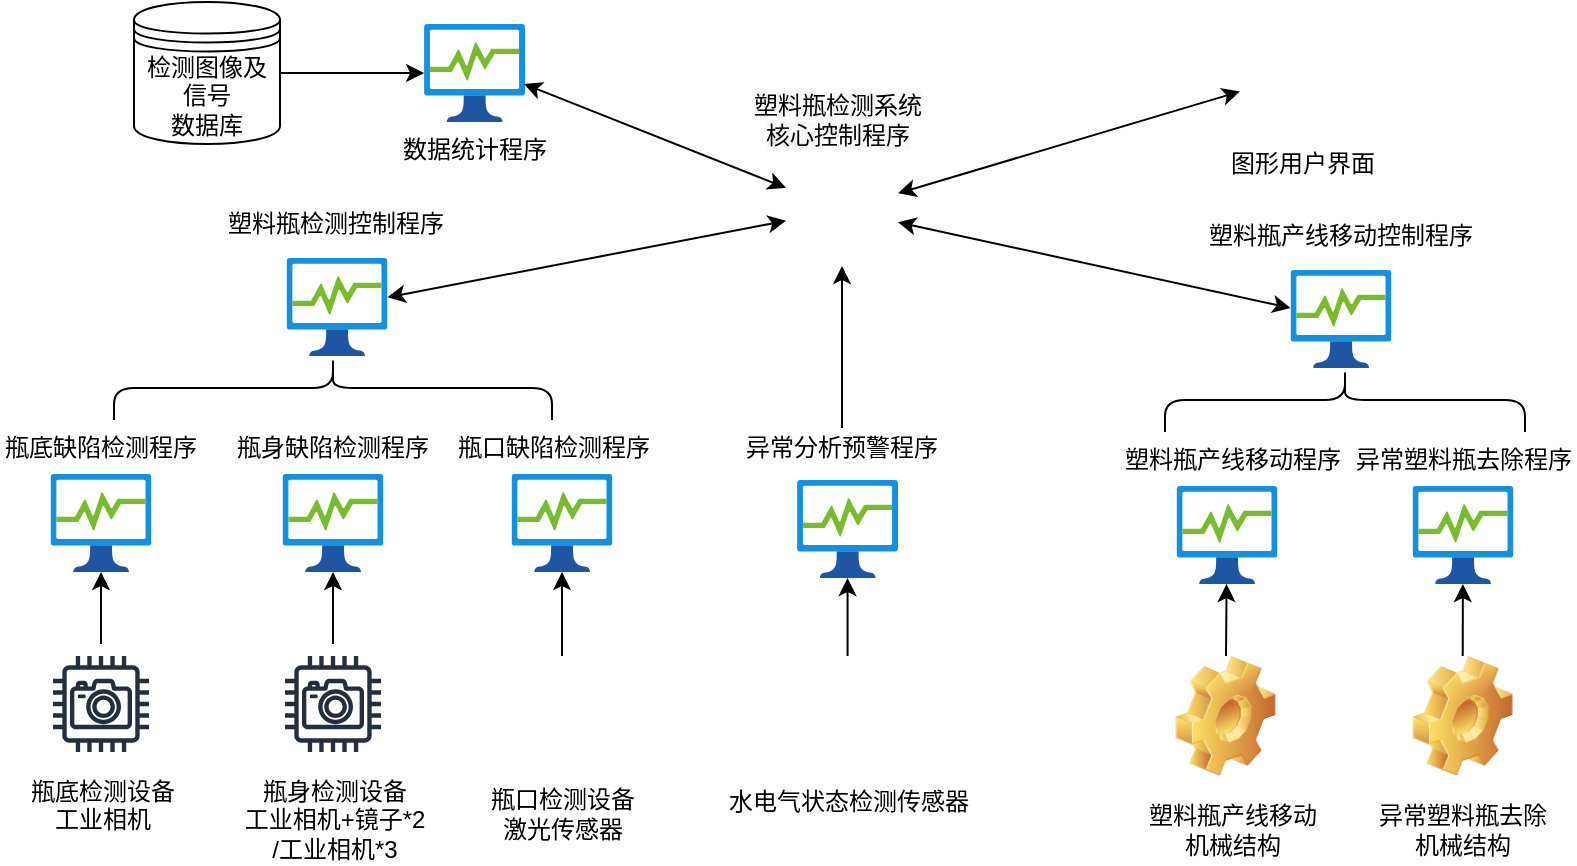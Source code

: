 <mxfile version="15.0.6" type="github">
  <diagram id="prtHgNgQTEPvFCAcTncT" name="Page-1">
    <mxGraphModel dx="1219" dy="550" grid="0" gridSize="10" guides="1" tooltips="1" connect="1" arrows="1" fold="1" page="1" pageScale="1" pageWidth="827" pageHeight="1169" math="0" shadow="0">
      <root>
        <mxCell id="0" />
        <mxCell id="1" parent="0" />
        <mxCell id="rq96tPClowwqihXNM7a8-43" value="&lt;span&gt;检测图像及信号&lt;/span&gt;&lt;br&gt;&lt;span&gt;数据库&lt;/span&gt;" style="shape=datastore;whiteSpace=wrap;html=1;" parent="1" vertex="1">
          <mxGeometry x="72" y="249" width="73" height="71" as="geometry" />
        </mxCell>
        <mxCell id="rq96tPClowwqihXNM7a8-46" value="&lt;span style=&quot;color: rgb(0 , 0 , 0)&quot;&gt;瓶身检测设备&lt;/span&gt;&lt;br style=&quot;color: rgb(0 , 0 , 0)&quot;&gt;&lt;span style=&quot;color: rgb(0 , 0 , 0)&quot;&gt;工业相机+镜子*2&lt;/span&gt;&lt;br style=&quot;color: rgb(0 , 0 , 0)&quot;&gt;&lt;span style=&quot;color: rgb(0 , 0 , 0)&quot;&gt;/工业相机*3&lt;/span&gt;" style="outlineConnect=0;fontColor=#232F3E;gradientColor=none;strokeColor=#232F3E;fillColor=#ffffff;dashed=0;verticalLabelPosition=bottom;verticalAlign=top;align=center;html=1;fontSize=12;fontStyle=0;aspect=fixed;shape=mxgraph.aws4.resourceIcon;resIcon=mxgraph.aws4.camera;" parent="1" vertex="1">
          <mxGeometry x="141.5" y="570" width="60" height="60" as="geometry" />
        </mxCell>
        <mxCell id="rq96tPClowwqihXNM7a8-47" value="" style="aspect=fixed;html=1;points=[];align=center;image;fontSize=12;image=img/lib/azure2/general/Process_Explorer.svg;" parent="1" vertex="1">
          <mxGeometry x="30.28" y="485" width="50.44" height="49" as="geometry" />
        </mxCell>
        <mxCell id="rq96tPClowwqihXNM7a8-48" value="" style="shape=image;html=1;verticalAlign=top;verticalLabelPosition=bottom;labelBackgroundColor=#ffffff;imageAspect=0;aspect=fixed;image=https://cdn0.iconfinder.com/data/icons/Pry_Black_png/128/Laser_Black.png" parent="1" vertex="1">
          <mxGeometry x="256" y="576" width="60" height="60" as="geometry" />
        </mxCell>
        <mxCell id="rq96tPClowwqihXNM7a8-49" value="瓶口检测设备&lt;br&gt;激光传感器" style="text;html=1;strokeColor=none;fillColor=none;align=center;verticalAlign=middle;whiteSpace=wrap;rounded=0;" parent="1" vertex="1">
          <mxGeometry x="243.5" y="645" width="85" height="20" as="geometry" />
        </mxCell>
        <mxCell id="rq96tPClowwqihXNM7a8-54" value="瓶底缺陷检测程序" style="text;html=1;strokeColor=none;fillColor=none;align=center;verticalAlign=middle;whiteSpace=wrap;rounded=0;" parent="1" vertex="1">
          <mxGeometry x="5" y="462" width="101" height="20" as="geometry" />
        </mxCell>
        <mxCell id="rq96tPClowwqihXNM7a8-44" value="&lt;span style=&quot;color: rgb(0 , 0 , 0)&quot;&gt;瓶底检测设备&lt;/span&gt;&lt;br style=&quot;color: rgb(0 , 0 , 0)&quot;&gt;&lt;span style=&quot;color: rgb(0 , 0 , 0)&quot;&gt;工业相机&lt;/span&gt;" style="outlineConnect=0;fontColor=#232F3E;gradientColor=none;strokeColor=#232F3E;fillColor=#ffffff;dashed=0;verticalLabelPosition=bottom;verticalAlign=top;align=center;html=1;fontSize=12;fontStyle=0;aspect=fixed;shape=mxgraph.aws4.resourceIcon;resIcon=mxgraph.aws4.camera;" parent="1" vertex="1">
          <mxGeometry x="25.5" y="570" width="60" height="60" as="geometry" />
        </mxCell>
        <mxCell id="rq96tPClowwqihXNM7a8-55" value="" style="endArrow=classic;html=1;" parent="1" source="rq96tPClowwqihXNM7a8-44" target="rq96tPClowwqihXNM7a8-47" edge="1">
          <mxGeometry width="50" height="50" relative="1" as="geometry">
            <mxPoint x="188.5" y="543" as="sourcePoint" />
            <mxPoint x="188.5" y="512" as="targetPoint" />
          </mxGeometry>
        </mxCell>
        <mxCell id="rq96tPClowwqihXNM7a8-57" value="" style="aspect=fixed;html=1;points=[];align=center;image;fontSize=12;image=img/lib/azure2/general/Process_Explorer.svg;" parent="1" vertex="1">
          <mxGeometry x="146.28" y="485" width="50.44" height="49" as="geometry" />
        </mxCell>
        <mxCell id="rq96tPClowwqihXNM7a8-58" value="" style="endArrow=classic;html=1;" parent="1" source="rq96tPClowwqihXNM7a8-46" target="rq96tPClowwqihXNM7a8-57" edge="1">
          <mxGeometry width="50" height="50" relative="1" as="geometry">
            <mxPoint x="339.5" y="457" as="sourcePoint" />
            <mxPoint x="389.5" y="407" as="targetPoint" />
          </mxGeometry>
        </mxCell>
        <mxCell id="rq96tPClowwqihXNM7a8-59" value="瓶身缺陷检测程序" style="text;html=1;strokeColor=none;fillColor=none;align=center;verticalAlign=middle;whiteSpace=wrap;rounded=0;" parent="1" vertex="1">
          <mxGeometry x="121" y="462" width="101" height="20" as="geometry" />
        </mxCell>
        <mxCell id="rq96tPClowwqihXNM7a8-60" value="" style="aspect=fixed;html=1;points=[];align=center;image;fontSize=12;image=img/lib/azure2/general/Process_Explorer.svg;" parent="1" vertex="1">
          <mxGeometry x="260.78" y="485" width="50.44" height="49" as="geometry" />
        </mxCell>
        <mxCell id="rq96tPClowwqihXNM7a8-61" value="" style="endArrow=classic;html=1;" parent="1" source="rq96tPClowwqihXNM7a8-48" target="rq96tPClowwqihXNM7a8-60" edge="1">
          <mxGeometry width="50" height="50" relative="1" as="geometry">
            <mxPoint x="339.5" y="457" as="sourcePoint" />
            <mxPoint x="389.5" y="407" as="targetPoint" />
          </mxGeometry>
        </mxCell>
        <mxCell id="rq96tPClowwqihXNM7a8-62" value="瓶口缺陷检测程序" style="text;html=1;strokeColor=none;fillColor=none;align=center;verticalAlign=middle;whiteSpace=wrap;rounded=0;" parent="1" vertex="1">
          <mxGeometry x="229.5" y="462" width="103.5" height="20" as="geometry" />
        </mxCell>
        <mxCell id="rq96tPClowwqihXNM7a8-63" value="" style="shape=curlyBracket;whiteSpace=wrap;html=1;rounded=1;flipH=1;direction=south;" parent="1" vertex="1">
          <mxGeometry x="62" y="426" width="219" height="32" as="geometry" />
        </mxCell>
        <mxCell id="rq96tPClowwqihXNM7a8-64" value="" style="aspect=fixed;html=1;points=[];align=center;image;fontSize=12;image=img/lib/azure2/general/Process_Explorer.svg;" parent="1" vertex="1">
          <mxGeometry x="148.28" y="377" width="50.44" height="49" as="geometry" />
        </mxCell>
        <mxCell id="rq96tPClowwqihXNM7a8-65" value="塑料瓶检测控制程序" style="text;html=1;strokeColor=none;fillColor=none;align=center;verticalAlign=middle;whiteSpace=wrap;rounded=0;" parent="1" vertex="1">
          <mxGeometry x="111.5" y="350" width="122" height="20" as="geometry" />
        </mxCell>
        <mxCell id="rq96tPClowwqihXNM7a8-66" value="" style="shape=image;html=1;verticalLabelPosition=bottom;verticalAlign=top;imageAspect=0;image=img/clipart/Gear_128x128.png" parent="1" vertex="1">
          <mxGeometry x="592.75" y="576" width="50" height="60" as="geometry" />
        </mxCell>
        <mxCell id="rq96tPClowwqihXNM7a8-69" value="塑料瓶产线移动&lt;br&gt;机械结构" style="text;html=1;strokeColor=none;fillColor=none;align=center;verticalAlign=middle;whiteSpace=wrap;rounded=0;" parent="1" vertex="1">
          <mxGeometry x="577" y="653" width="88.5" height="20" as="geometry" />
        </mxCell>
        <mxCell id="rq96tPClowwqihXNM7a8-70" value="" style="shape=image;html=1;verticalLabelPosition=bottom;verticalAlign=top;imageAspect=0;image=img/clipart/Gear_128x128.png" parent="1" vertex="1">
          <mxGeometry x="711.28" y="576" width="50" height="60" as="geometry" />
        </mxCell>
        <mxCell id="rq96tPClowwqihXNM7a8-71" value="异常塑料瓶去除&lt;br&gt;机械结构" style="text;html=1;strokeColor=none;fillColor=none;align=center;verticalAlign=middle;whiteSpace=wrap;rounded=0;" parent="1" vertex="1">
          <mxGeometry x="692.25" y="653" width="88.5" height="20" as="geometry" />
        </mxCell>
        <mxCell id="rq96tPClowwqihXNM7a8-72" value="" style="aspect=fixed;html=1;points=[];align=center;image;fontSize=12;image=img/lib/azure2/general/Process_Explorer.svg;" parent="1" vertex="1">
          <mxGeometry x="593.28" y="491" width="50.44" height="49" as="geometry" />
        </mxCell>
        <mxCell id="rq96tPClowwqihXNM7a8-73" value="异常塑料瓶去除程序" style="text;html=1;strokeColor=none;fillColor=none;align=center;verticalAlign=middle;whiteSpace=wrap;rounded=0;" parent="1" vertex="1">
          <mxGeometry x="680.5" y="468" width="112" height="20" as="geometry" />
        </mxCell>
        <mxCell id="rq96tPClowwqihXNM7a8-74" value="" style="aspect=fixed;html=1;points=[];align=center;image;fontSize=12;image=img/lib/azure2/general/Process_Explorer.svg;" parent="1" vertex="1">
          <mxGeometry x="711.28" y="491" width="50.44" height="49" as="geometry" />
        </mxCell>
        <mxCell id="rq96tPClowwqihXNM7a8-75" value="塑料瓶产线移动程序" style="text;html=1;strokeColor=none;fillColor=none;align=center;verticalAlign=middle;whiteSpace=wrap;rounded=0;" parent="1" vertex="1">
          <mxGeometry x="566" y="468" width="110.5" height="20" as="geometry" />
        </mxCell>
        <mxCell id="rq96tPClowwqihXNM7a8-76" value="" style="endArrow=classic;html=1;" parent="1" source="rq96tPClowwqihXNM7a8-66" target="rq96tPClowwqihXNM7a8-72" edge="1">
          <mxGeometry width="50" height="50" relative="1" as="geometry">
            <mxPoint x="563.5" y="506" as="sourcePoint" />
            <mxPoint x="613.5" y="523" as="targetPoint" />
          </mxGeometry>
        </mxCell>
        <mxCell id="rq96tPClowwqihXNM7a8-77" value="" style="endArrow=classic;html=1;" parent="1" source="rq96tPClowwqihXNM7a8-70" target="rq96tPClowwqihXNM7a8-74" edge="1">
          <mxGeometry width="50" height="50" relative="1" as="geometry">
            <mxPoint x="567" y="506" as="sourcePoint" />
            <mxPoint x="617" y="456" as="targetPoint" />
          </mxGeometry>
        </mxCell>
        <mxCell id="rq96tPClowwqihXNM7a8-79" value="" style="shape=curlyBracket;whiteSpace=wrap;html=1;rounded=1;flipH=1;direction=south;" parent="1" vertex="1">
          <mxGeometry x="587.5" y="432" width="180" height="32" as="geometry" />
        </mxCell>
        <mxCell id="rq96tPClowwqihXNM7a8-80" value="" style="aspect=fixed;html=1;points=[];align=center;image;fontSize=12;image=img/lib/azure2/general/Process_Explorer.svg;" parent="1" vertex="1">
          <mxGeometry x="650.28" y="383" width="50.44" height="49" as="geometry" />
        </mxCell>
        <mxCell id="rq96tPClowwqihXNM7a8-81" value="塑料瓶产线移动控制程序" style="text;html=1;strokeColor=none;fillColor=none;align=center;verticalAlign=middle;whiteSpace=wrap;rounded=0;" parent="1" vertex="1">
          <mxGeometry x="608" y="356" width="135" height="20" as="geometry" />
        </mxCell>
        <mxCell id="rq96tPClowwqihXNM7a8-82" value="" style="shape=image;html=1;verticalAlign=top;verticalLabelPosition=bottom;labelBackgroundColor=#ffffff;imageAspect=0;aspect=fixed;image=https://cdn3.iconfinder.com/data/icons/social-rounded-2/72/Codepen-128.png" parent="1" vertex="1">
          <mxGeometry x="398" y="325" width="56" height="56" as="geometry" />
        </mxCell>
        <mxCell id="rq96tPClowwqihXNM7a8-83" value="&#xa;&#xa;&lt;span style=&quot;color: rgb(0, 0, 0); font-family: helvetica; font-size: 12px; font-style: normal; font-weight: 400; letter-spacing: normal; text-align: center; text-indent: 0px; text-transform: none; word-spacing: 0px; background-color: rgb(248, 249, 250); display: inline; float: none;&quot;&gt;塑料瓶检测系统&lt;/span&gt;&lt;br style=&quot;color: rgb(0, 0, 0); font-family: helvetica; font-size: 12px; font-style: normal; font-weight: 400; letter-spacing: normal; text-align: center; text-indent: 0px; text-transform: none; word-spacing: 0px; background-color: rgb(248, 249, 250);&quot;&gt;&lt;span style=&quot;color: rgb(0, 0, 0); font-family: helvetica; font-size: 12px; font-style: normal; font-weight: 400; letter-spacing: normal; text-align: center; text-indent: 0px; text-transform: none; word-spacing: 0px; background-color: rgb(248, 249, 250); display: inline; float: none;&quot;&gt;核心控制程序&lt;/span&gt;&#xa;&#xa;" style="text;html=1;strokeColor=none;fillColor=none;align=center;verticalAlign=middle;whiteSpace=wrap;rounded=0;" parent="1" vertex="1">
          <mxGeometry x="374" y="298" width="100" height="20" as="geometry" />
        </mxCell>
        <mxCell id="rq96tPClowwqihXNM7a8-84" value="" style="shape=image;html=1;verticalAlign=top;verticalLabelPosition=bottom;labelBackgroundColor=#ffffff;imageAspect=0;aspect=fixed;image=https://cdn4.iconfinder.com/data/icons/Isloo_icons_by_IconFinder/128/screen_on.png" parent="1" vertex="1">
          <mxGeometry x="625" y="253.5" width="62" height="62" as="geometry" />
        </mxCell>
        <mxCell id="rq96tPClowwqihXNM7a8-85" value="" style="endArrow=classic;startArrow=classic;html=1;" parent="1" source="rq96tPClowwqihXNM7a8-64" target="rq96tPClowwqihXNM7a8-82" edge="1">
          <mxGeometry width="50" height="50" relative="1" as="geometry">
            <mxPoint x="404" y="375" as="sourcePoint" />
            <mxPoint x="454" y="325" as="targetPoint" />
          </mxGeometry>
        </mxCell>
        <mxCell id="rq96tPClowwqihXNM7a8-86" value="" style="endArrow=classic;startArrow=classic;html=1;" parent="1" source="rq96tPClowwqihXNM7a8-80" target="rq96tPClowwqihXNM7a8-82" edge="1">
          <mxGeometry width="50" height="50" relative="1" as="geometry">
            <mxPoint x="404" y="375" as="sourcePoint" />
            <mxPoint x="454" y="325" as="targetPoint" />
          </mxGeometry>
        </mxCell>
        <mxCell id="rq96tPClowwqihXNM7a8-87" value="图形用户界面" style="text;html=1;strokeColor=none;fillColor=none;align=center;verticalAlign=middle;whiteSpace=wrap;rounded=0;" parent="1" vertex="1">
          <mxGeometry x="615.5" y="320" width="81" height="20" as="geometry" />
        </mxCell>
        <mxCell id="rq96tPClowwqihXNM7a8-88" value="数据统计程序" style="aspect=fixed;html=1;points=[];align=center;image;fontSize=12;image=img/lib/azure2/general/Process_Explorer.svg;" parent="1" vertex="1">
          <mxGeometry x="217.06" y="260" width="50.44" height="49" as="geometry" />
        </mxCell>
        <mxCell id="rq96tPClowwqihXNM7a8-89" value="" style="endArrow=classic;html=1;" parent="1" source="rq96tPClowwqihXNM7a8-43" target="rq96tPClowwqihXNM7a8-88" edge="1">
          <mxGeometry width="50" height="50" relative="1" as="geometry">
            <mxPoint x="391.56" y="364" as="sourcePoint" />
            <mxPoint x="441.56" y="314" as="targetPoint" />
          </mxGeometry>
        </mxCell>
        <mxCell id="rq96tPClowwqihXNM7a8-90" value="" style="endArrow=classic;startArrow=classic;html=1;exitX=0.99;exitY=0.612;exitDx=0;exitDy=0;exitPerimeter=0;" parent="1" source="rq96tPClowwqihXNM7a8-88" target="rq96tPClowwqihXNM7a8-82" edge="1">
          <mxGeometry width="50" height="50" relative="1" as="geometry">
            <mxPoint x="404" y="368" as="sourcePoint" />
            <mxPoint x="454" y="318" as="targetPoint" />
          </mxGeometry>
        </mxCell>
        <mxCell id="rq96tPClowwqihXNM7a8-91" value="" style="endArrow=classic;startArrow=classic;html=1;" parent="1" source="rq96tPClowwqihXNM7a8-84" target="rq96tPClowwqihXNM7a8-82" edge="1">
          <mxGeometry width="50" height="50" relative="1" as="geometry">
            <mxPoint x="404" y="368" as="sourcePoint" />
            <mxPoint x="454" y="318" as="targetPoint" />
          </mxGeometry>
        </mxCell>
        <mxCell id="rq96tPClowwqihXNM7a8-94" value="" style="aspect=fixed;html=1;points=[];align=center;image;fontSize=12;image=img/lib/azure2/general/Process_Explorer.svg;" parent="1" vertex="1">
          <mxGeometry x="403.56" y="488" width="50.44" height="49" as="geometry" />
        </mxCell>
        <mxCell id="rq96tPClowwqihXNM7a8-93" value="水电气状态检测传感器" style="shape=image;html=1;verticalAlign=top;verticalLabelPosition=bottom;labelBackgroundColor=#ffffff;imageAspect=0;aspect=fixed;image=https://cdn0.iconfinder.com/data/icons/security-double-colour-blue-black-vol-2/52/laser__light__science__technology-128.png" parent="1" vertex="1">
          <mxGeometry x="399.28" y="576" width="59" height="59" as="geometry" />
        </mxCell>
        <mxCell id="rq96tPClowwqihXNM7a8-96" value="" style="endArrow=classic;html=1;" parent="1" source="rq96tPClowwqihXNM7a8-93" target="rq96tPClowwqihXNM7a8-94" edge="1">
          <mxGeometry width="50" height="50" relative="1" as="geometry">
            <mxPoint x="404" y="454" as="sourcePoint" />
            <mxPoint x="454" y="404" as="targetPoint" />
          </mxGeometry>
        </mxCell>
        <mxCell id="rq96tPClowwqihXNM7a8-97" value="异常分析预警程序" style="text;html=1;strokeColor=none;fillColor=none;align=center;verticalAlign=middle;whiteSpace=wrap;rounded=0;" parent="1" vertex="1">
          <mxGeometry x="374.25" y="462" width="103.5" height="20" as="geometry" />
        </mxCell>
        <mxCell id="rq96tPClowwqihXNM7a8-98" value="" style="endArrow=classic;html=1;entryX=0.5;entryY=1;entryDx=0;entryDy=0;exitX=0.5;exitY=0;exitDx=0;exitDy=0;" parent="1" source="rq96tPClowwqihXNM7a8-97" target="rq96tPClowwqihXNM7a8-82" edge="1">
          <mxGeometry width="50" height="50" relative="1" as="geometry">
            <mxPoint x="404" y="539" as="sourcePoint" />
            <mxPoint x="454" y="489" as="targetPoint" />
          </mxGeometry>
        </mxCell>
      </root>
    </mxGraphModel>
  </diagram>
</mxfile>

